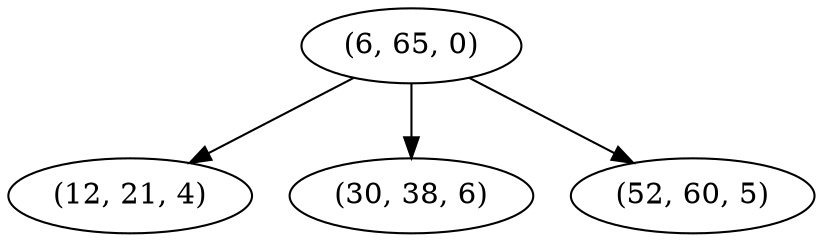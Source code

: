 digraph tree {
    "(6, 65, 0)";
    "(12, 21, 4)";
    "(30, 38, 6)";
    "(52, 60, 5)";
    "(6, 65, 0)" -> "(12, 21, 4)";
    "(6, 65, 0)" -> "(30, 38, 6)";
    "(6, 65, 0)" -> "(52, 60, 5)";
}
